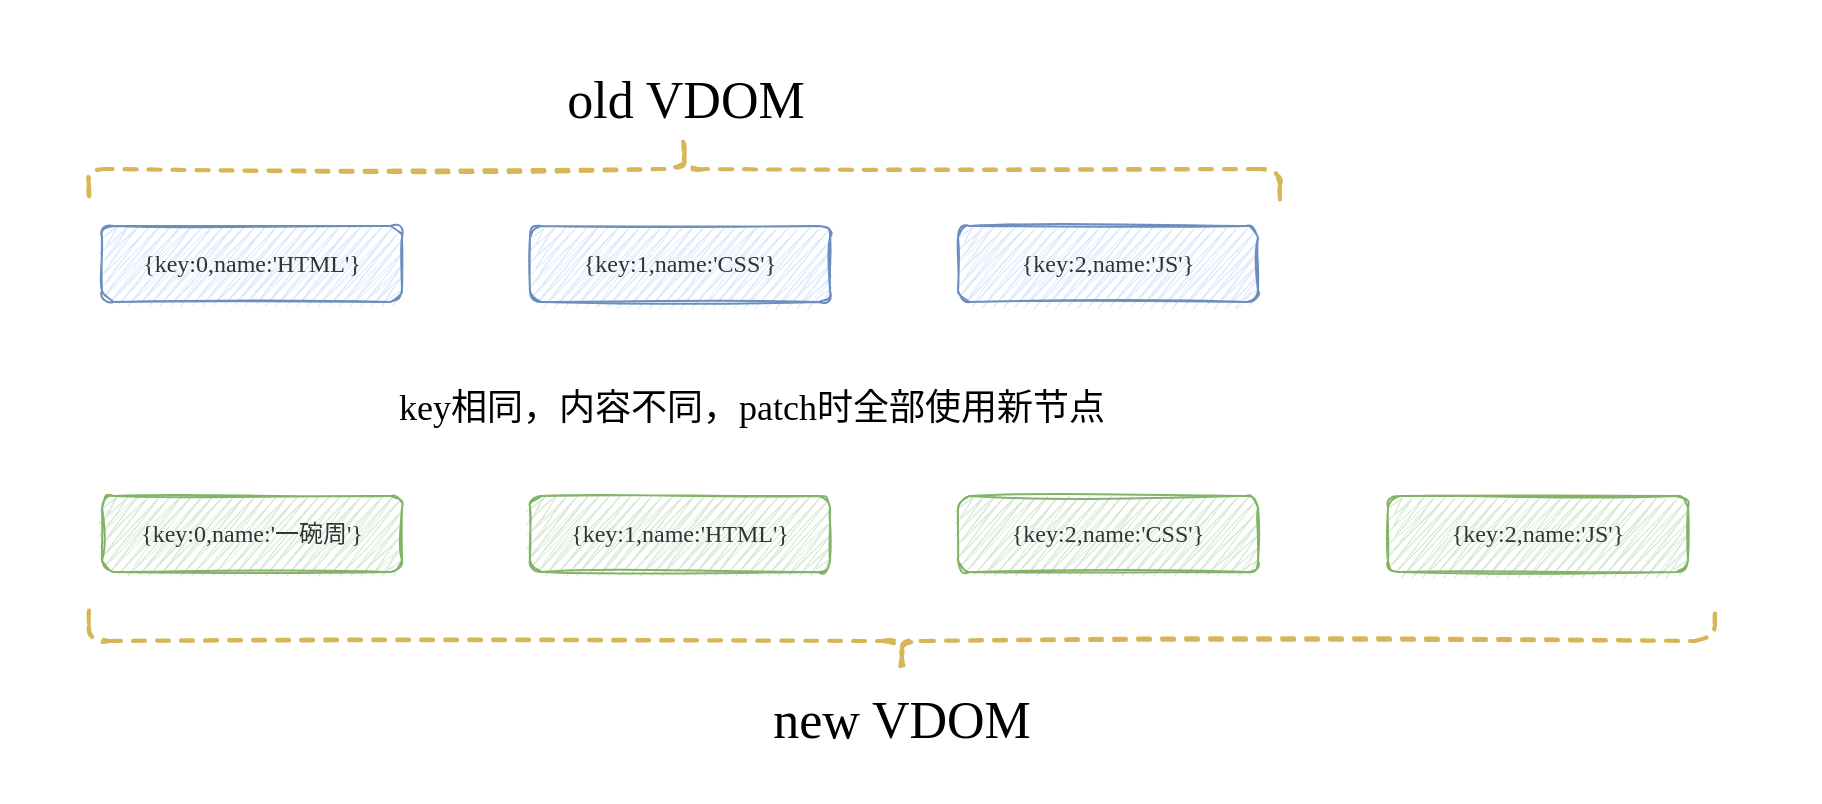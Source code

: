<mxfile version="13.6.2" type="device"><diagram id="C5RBs43oDa-KdzZeNtuy" name="Page-1"><mxGraphModel dx="2031" dy="1177" grid="1" gridSize="10" guides="1" tooltips="1" connect="1" arrows="1" fold="1" page="0" pageScale="1" pageWidth="827" pageHeight="1169" background="#ffffff" math="0" shadow="0" extFonts="ZCOOL KuaiLe^https://fonts.googleapis.com/css?family=ZCOOL+KuaiLe"><root><mxCell id="WIyWlLk6GJQsqaUBKTNV-0"/><mxCell id="WIyWlLk6GJQsqaUBKTNV-1" parent="WIyWlLk6GJQsqaUBKTNV-0"/><mxCell id="ymMtbHEaF3nwhOLajmfr-0" value="&lt;font style=&quot;font-size: 12px&quot;&gt;&lt;font color=&quot;#333333&quot; style=&quot;font-size: 12px&quot;&gt;{key&lt;/font&gt;&lt;span style=&quot;color: rgb(51 , 51 , 51) ; font-size: 12px&quot;&gt;:0,name:'HTML'&lt;/span&gt;&lt;font color=&quot;#333333&quot; style=&quot;font-size: 12px&quot;&gt;}&lt;/font&gt;&lt;/font&gt;" style="rounded=1;whiteSpace=wrap;html=1;fillColor=#dae8fc;strokeColor=#6c8ebf;sketch=1;fillStyle=zigzag;fontFamily=Cascadia Code;fontSize=12;" vertex="1" parent="WIyWlLk6GJQsqaUBKTNV-1"><mxGeometry x="347" y="219" width="150" height="38" as="geometry"/></mxCell><mxCell id="ymMtbHEaF3nwhOLajmfr-1" value="&lt;font color=&quot;#333333&quot; style=&quot;font-size: 12px&quot;&gt;{&lt;/font&gt;&lt;span style=&quot;color: rgb(51 , 51 , 51)&quot;&gt;key&lt;/span&gt;&lt;span style=&quot;font-size: 12px ; color: rgb(51 , 51 , 51)&quot;&gt;:1,name:'CSS'&lt;/span&gt;&lt;font color=&quot;#333333&quot; style=&quot;font-size: 12px&quot;&gt;}&lt;/font&gt;" style="rounded=1;whiteSpace=wrap;html=1;fillColor=#dae8fc;strokeColor=#6c8ebf;sketch=1;fillStyle=zigzag;fontFamily=Cascadia Code;fontSize=12;" vertex="1" parent="WIyWlLk6GJQsqaUBKTNV-1"><mxGeometry x="561" y="219" width="150" height="38" as="geometry"/></mxCell><mxCell id="ymMtbHEaF3nwhOLajmfr-2" value="&lt;font color=&quot;#333333&quot; style=&quot;font-size: 12px&quot;&gt;{&lt;/font&gt;&lt;span style=&quot;color: rgb(51 , 51 , 51)&quot;&gt;key&lt;/span&gt;&lt;span style=&quot;font-size: 12px ; color: rgb(51 , 51 , 51)&quot;&gt;:2,name:'JS'&lt;/span&gt;&lt;font color=&quot;#333333&quot; style=&quot;font-size: 12px&quot;&gt;}&lt;/font&gt;" style="rounded=1;whiteSpace=wrap;html=1;fillColor=#dae8fc;strokeColor=#6c8ebf;sketch=1;fillStyle=zigzag;fontFamily=Cascadia Code;fontSize=12;" vertex="1" parent="WIyWlLk6GJQsqaUBKTNV-1"><mxGeometry x="775" y="219" width="150" height="38" as="geometry"/></mxCell><mxCell id="ymMtbHEaF3nwhOLajmfr-14" value="" style="shape=curlyBracket;whiteSpace=wrap;html=1;rounded=1;sketch=1;rotation=90;size=0.5;strokeWidth=2;dashed=1;fillStyle=auto;fillColor=#fff2cc;strokeColor=#d6b656;fontFamily=Cascadia Code;" vertex="1" parent="WIyWlLk6GJQsqaUBKTNV-1"><mxGeometry x="623" y="-107.25" width="30.5" height="595.5" as="geometry"/></mxCell><mxCell id="ymMtbHEaF3nwhOLajmfr-15" value="&lt;font style=&quot;font-size: 26px&quot;&gt;old VDOM&lt;/font&gt;" style="text;html=1;strokeColor=none;fillColor=none;align=center;verticalAlign=middle;whiteSpace=wrap;rounded=0;dashed=1;sketch=1;fontFamily=Cascadia Code;" vertex="1" parent="WIyWlLk6GJQsqaUBKTNV-1"><mxGeometry x="569.5" y="146" width="137.5" height="20" as="geometry"/></mxCell><mxCell id="ymMtbHEaF3nwhOLajmfr-16" value="" style="shape=curlyBracket;whiteSpace=wrap;html=1;rounded=1;sketch=1;rotation=-90;size=0.5;strokeWidth=2;dashed=1;fillStyle=auto;fillColor=#fff2cc;strokeColor=#d6b656;fontFamily=Cascadia Code;" vertex="1" parent="WIyWlLk6GJQsqaUBKTNV-1"><mxGeometry x="731.75" y="20" width="30.5" height="813" as="geometry"/></mxCell><mxCell id="ymMtbHEaF3nwhOLajmfr-17" value="&lt;font style=&quot;font-size: 26px&quot;&gt;new VDOM&lt;/font&gt;" style="text;html=1;strokeColor=none;fillColor=none;align=center;verticalAlign=middle;whiteSpace=wrap;rounded=0;dashed=1;sketch=1;fontFamily=Cascadia Code;" vertex="1" parent="WIyWlLk6GJQsqaUBKTNV-1"><mxGeometry x="678.25" y="456" width="137.5" height="20" as="geometry"/></mxCell><mxCell id="ymMtbHEaF3nwhOLajmfr-137" value="&lt;font style=&quot;font-size: 12px&quot;&gt;&lt;font color=&quot;#333333&quot; style=&quot;font-size: 12px&quot;&gt;{key&lt;/font&gt;&lt;span style=&quot;color: rgb(51 , 51 , 51) ; font-size: 12px&quot;&gt;:0,name:'一碗周'&lt;/span&gt;&lt;font color=&quot;#333333&quot; style=&quot;font-size: 12px&quot;&gt;}&lt;/font&gt;&lt;/font&gt;" style="rounded=1;whiteSpace=wrap;html=1;fillColor=#d5e8d4;strokeColor=#82b366;sketch=1;fillStyle=zigzag;fontFamily=Cascadia Code;fontSize=12;" vertex="1" parent="WIyWlLk6GJQsqaUBKTNV-1"><mxGeometry x="347" y="354.0" width="150" height="38" as="geometry"/></mxCell><mxCell id="ymMtbHEaF3nwhOLajmfr-138" value="&lt;font color=&quot;#333333&quot; style=&quot;font-size: 12px&quot;&gt;{&lt;/font&gt;&lt;span style=&quot;color: rgb(51 , 51 , 51)&quot;&gt;key&lt;/span&gt;&lt;span style=&quot;font-size: 12px ; color: rgb(51 , 51 , 51)&quot;&gt;:1,name:'HTML'&lt;/span&gt;&lt;font color=&quot;#333333&quot; style=&quot;font-size: 12px&quot;&gt;}&lt;/font&gt;" style="rounded=1;whiteSpace=wrap;html=1;fillColor=#d5e8d4;strokeColor=#82b366;sketch=1;fillStyle=zigzag;fontFamily=Cascadia Code;fontSize=12;" vertex="1" parent="WIyWlLk6GJQsqaUBKTNV-1"><mxGeometry x="561" y="354.0" width="150" height="38" as="geometry"/></mxCell><mxCell id="ymMtbHEaF3nwhOLajmfr-139" value="&lt;font color=&quot;#333333&quot; style=&quot;font-size: 12px&quot;&gt;{&lt;/font&gt;&lt;span style=&quot;color: rgb(51 , 51 , 51)&quot;&gt;key&lt;/span&gt;&lt;span style=&quot;font-size: 12px ; color: rgb(51 , 51 , 51)&quot;&gt;:2,name:'CSS'&lt;/span&gt;&lt;font color=&quot;#333333&quot; style=&quot;font-size: 12px&quot;&gt;}&lt;/font&gt;" style="rounded=1;whiteSpace=wrap;html=1;fillColor=#d5e8d4;strokeColor=#82b366;sketch=1;fillStyle=zigzag;fontFamily=Cascadia Code;fontSize=12;" vertex="1" parent="WIyWlLk6GJQsqaUBKTNV-1"><mxGeometry x="775" y="354.0" width="150" height="38" as="geometry"/></mxCell><mxCell id="ymMtbHEaF3nwhOLajmfr-140" value="&lt;font color=&quot;#333333&quot; style=&quot;font-size: 12px&quot;&gt;{&lt;/font&gt;&lt;span style=&quot;color: rgb(51 , 51 , 51)&quot;&gt;key&lt;/span&gt;&lt;span style=&quot;font-size: 12px ; color: rgb(51 , 51 , 51)&quot;&gt;:2,name:'JS'&lt;/span&gt;&lt;font color=&quot;#333333&quot; style=&quot;font-size: 12px&quot;&gt;}&lt;/font&gt;" style="rounded=1;whiteSpace=wrap;html=1;fillColor=#d5e8d4;strokeColor=#82b366;sketch=1;fillStyle=zigzag;fontFamily=Cascadia Code;fontSize=12;" vertex="1" parent="WIyWlLk6GJQsqaUBKTNV-1"><mxGeometry x="990" y="354.0" width="150" height="38" as="geometry"/></mxCell><mxCell id="ymMtbHEaF3nwhOLajmfr-141" value="&lt;font style=&quot;font-size: 18px&quot;&gt;key相同，内容不同，patch时全部使用新节点&lt;/font&gt;" style="text;html=1;strokeColor=none;fillColor=none;align=center;verticalAlign=middle;whiteSpace=wrap;rounded=0;shadow=1;dashed=1;sketch=0;fontFamily=Cascadia Code;fontSize=12;" vertex="1" parent="WIyWlLk6GJQsqaUBKTNV-1"><mxGeometry x="460" y="300" width="424.25" height="20" as="geometry"/></mxCell><mxCell id="ymMtbHEaF3nwhOLajmfr-142" value="" style="rounded=0;whiteSpace=wrap;html=1;shadow=1;dashed=1;sketch=0;strokeWidth=2;fillColor=none;fontFamily=Cascadia Code;fontSize=12;strokeColor=none;" vertex="1" parent="WIyWlLk6GJQsqaUBKTNV-1"><mxGeometry x="300" y="110" width="900" height="390" as="geometry"/></mxCell></root></mxGraphModel></diagram></mxfile>